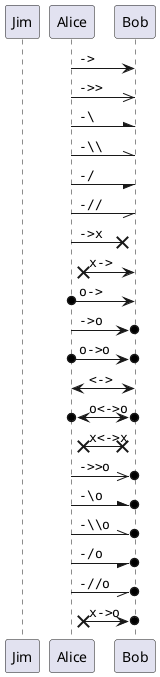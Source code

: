 @startuml
!pragma teoz true
participant Jim as j
participant Alice as a
participant Bob   as b
a ->     b : ""->   ""
a ->>    b : ""->>  ""
a -\     b : ""-\   ""
a -\\    b : ""-\\\\""
a -/     b : ""-/   ""
a -//    b : ""-//  ""
a ->x    b : ""->x  ""
a x->    b : ""x->  ""
a o->    b : ""o->  ""
a ->o    b : ""->o  ""
a o->o   b : ""o->o ""
a <->    b : ""<->  ""
a o<->o  b : ""o<->o""
a x<->x  b : ""x<->x""
a ->>o   b : ""->>o ""
a -\o    b : ""-\o  ""
a -\\o   b : ""-\\\\o""
a -/o    b : ""-/o  ""
a -//o   b : ""-//o ""
a x->o   b : ""x->o ""
@enduml
@startuml
!pragma teoz true
participant Alice as a
participant Bob   as b
a <-     b : ""<-  ""
a <<-    b : ""<<-  ""
a /-     b : ""/-   ""
a //-    b : ""//-""
a \-     b : ""\\-""
a \\-    b : ""\\\\-""
a x<-    b : ""x<-  ""
a <-x    b : ""<-x  ""
a <-o    b : ""<-o  ""
a o<-    b : ""o<-  ""
a o<-o   b : ""o<-o ""
a <->    b : ""<->  ""
a o<->o  b : ""o<->o""
a x<->x  b : ""x<->x""
a o<<-  b : ""o<<- ""
a o/-    b : ""o/-  ""
a o//-   b : ""o//-""
a o\-    b : ""o\\-  ""
a o\\-   b : ""o\\\\-""
a o<-x   b : ""o<-x ""
@enduml
@startuml
!pragma teoz true
participant Alice as a
participant Bob   as b
a ->     a : ""->   ""
a ->>    a : ""->>  ""
a -\     a : ""-\   ""
a -\\    a : ""-\\\\""
a -/     a : ""-/   ""
a -//    a : ""-//  ""
a o->    a : ""o->  ""
a ->o    a : ""->o  ""
a o->o   a : ""o->o ""
a <->    a : ""<->  ""
a o<->o  a : ""o<->o""
a ->>o   a : ""->>o ""
a -\o    a : ""-\o  ""
a -\\o   a : ""-\\\\o""
a -/o    a : ""-/o  ""
a -//o   a : ""-//o ""
@enduml
@startuml
!pragma teoz true
participant Bob as b
participant Alice as a
a <-     a : ""<-""
a o<-     a : ""o<-""
a o<-o     a : ""o<-o""
a <<-    a : ""<<-""
a /-     a : ""/-""
a //-    a : ""//""
a \-     a : ""\-""
a \\-    a : ""\\\\-""
a <-o    a : ""<-o""
a o<-    a : ""o<-""
a o<-o   a : ""o<-o""
a o<<-   a : ""o<<-""
a o/-    a : ""o/-""
a o//-   a : ""o//-""
a o\-    a : ""o\\-""
a o\\-   a : ""o\\\\-""
@enduml
@startuml
!pragma teoz true
participant Bob   as b
participant Alice as a
a <->    a : "" <->""
a o<->o  a : "" o<->o""
a x<->x  a : ""  x<->x""
a x->o   a : ""x->o ""
a ->x    a : ""->x  ""
a x->    a : ""x->  ""
a x<-    a : ""x<-""
a <-X    a : ""<-x""
a o<-x   a : "" o<-x ""
@enduml
@startuml
!pragma teoz true
participant Alice as a
participant Bob   as b
[->      b : ""[->   ""
[->>     b : ""[->>  ""
[-\      b : ""[-\   ""
[-\\     b : ""[-\\\\""
[-/      b : ""[-/   ""
[-//     b : ""[-//  ""
[->x     b : ""[->x  ""
[x->     b : ""[x->  ""
[o->     b : ""[o->  ""
[->o     b : ""[->o  ""
[o->o    b : ""[o->o ""
[<->     b : ""[<->  ""
[o<->o   b : ""[o<->o""
[x<->x   b : ""[x<->x""
[->>o    b : ""[->>o ""
[-\o     b : ""[-\o  ""
[-\\o    b : ""[-\\\\o""
[-/o     b : ""[-/o  ""
[-//o    b : ""[-//o ""
[x->o    b : ""[x->o ""
@enduml
@startuml
!pragma teoz true
participant Alice as a
participant Bob   as b
a ->]      : ""->]   ""
a ->>]     : ""->>]  ""
a -\]      : ""-\]   ""
a -\\]     : ""-\\\\]""
a -/]      : ""-/]   ""
a -//]     : ""-//]  ""
a ->x]     : ""->x]  ""
a x->]     : ""x->]  ""
a o->]     : ""o->]  ""
a ->o]     : ""->o]  ""
a o->o]    : ""o->o] ""
a <->]     : ""<->]  ""
a o<->o]   : ""o<->o]""
a x<->x]   : ""x<->x]""
a ->>o]    : ""->>o] ""
a -\o]     : ""-\o]  ""
a -\\o]    : ""-\\\\o]""
a -/o]     : ""-/o]  ""
a -//o]    : ""-//o] ""
a x->o]    : ""x->o] ""
@enduml
@startuml
Test <<-- Test: the arrow is [now] drawn correctly
Test -->> Test: the arrow is drawn correctly
@enduml
@startuml
skinparam {
   Maxmessagesize 200
}

activate Test
Test <<-- Test : the arrow and text are located inside the Lifeline because they are counted from the right side of the active member's column bar (Lifeline). Which is an incorrect display, right?
Test <<-- Test : also the arrow is not displayed correctly (issue: #1678). (I wonder if the closing of the Lifeline is displayed correctly? Should it also include the arrow before it, i.e. close after it? If not, how do I close the Life Line after the last arrow?)
deactivate Test

@enduml
@startuml
'!pragma teoz true
skin rose
skinparam sequence {
ArrowColor Green
}
'Participant Test
'Participant Testing
'Participant Test2

Testing <- Testing #red: 1st self message, no activation
    note left
      A note on the self message
    endnote
Testing <- Testing ++: 2nd self message, starting activation
Testing <- Testing : 2.5th self message, no change
    note right
      A note on the self message
    endnote
Testing \\-- Testing ++: 3rd self message, staring another activation
Testing <<- Testing : 4th self message, continuing in the current activation
    note left
      A note on the self message
    endnote
Testing <- Testing --: 5th self message, deactivating once

Testing <- Testing : 6th self message, continuing the activation
Testing <- Testing --: 7th self message, exiting the activation
Testing <- Testing : 8th self message, no activation
@enduml

@startuml
skinparam {
   Maxmessagesize 200
}
group Grouping messages
    Test <- Test    : The group frame [now] does draw a border around the text (located on the left side), [no longer] ignores its presence, and also [no longer] ignores the presence of a line.
end
@enduml
@startuml
skinparam {
      Maxmessagesize 200
}

group Grouping messages
    Test <- Test : The group frame [now] does draw a border around the text (located on the left side), [no longer] ignores its presence, and also [no longer] ignores the presence of a line.
note right
  A note on the self message
endnote
end
@enduml
@startuml
skinparam {
      Maxmessagesize 200
}

group Grouping messages
    Test <- Test : The group frame [now] does draw a border around the text (located on the left side), [no longer] ignores its presence, and also [no longer] ignores the presence of a line.
note left
  A note on the self message
endnote
end
@enduml
@startuml
group
    a -> a : This works fine
end
group
    a <- a : This [now works]
end
@enduml
@startuml
Test --> Test: Text
note right: the location of the Comment is correct

Test --> Test: Text
note left: the location of the Comment is correct

Test <-- Test: Text
note right: the location of the Comment is [now correct]

Test <-- Test: Text
note left: the location of the Comment is [now correct]
@enduml
@startuml
!pragma teoz true
skinparam {
  Maxmessagesize 200
}

group Grouping messages
    Test <- Test    : The group frame [now] does draw a border around the text (located on the left side), [lo longer] ignores its presence, and [no longer]] ignores the presence of a line.
    note right
      A note on the self message
    endnote
end
@enduml
@startuml
'!pragma teoz true
skinparam {
  Maxmessagesize 200
}

group Grouping messages
    Test <- Test    : The group frame [now] does draw a border around the text (located on the left side), [lo longer] ignores its presence, and [no longer]] ignores the presence of a line.
    note left
      A note on the self message
    endnote
end
@enduml

@startuml
!pragma teoz true
skin rose
skinparam sequence {
ArrowColor Green
}
'Participant Test
'Participant Testing
'Participant Test2

Testing <- Testing #red: 1st self message, no activation
    note left
      A note on the self message
    endnote
Testing <- Testing ++: 2nd self message, starting activation
Testing <- Testing : 2.5th self message, no change
    note right
      A note on the self message
    endnote
Testing \\-- Testing ++: 3rd self message, staring another activation
Testing <<- Testing : 4th self message, continuing in the current activation
    note left
      A note on the self message
    endnote
Testing <- Testing --: 5th self message, deactivating once

Testing <- Testing : 6th self message, continuing the activation
Testing <- Testing --: 7th self message, exiting the activation
Testing <- Testing : 8th self message, no activation
@enduml
@startuml
!pragma teoz true

Bob -> Alice : hello
rnote right: rnote\n just right
rnote left: rnote\n just left

Bob <- Alice: hello
hnote right: hnote\n just right
hnote left: hnote\n just left

hnote over Alice: hnote\n over \n Alice
hnote left Alice: hnote\n left \n Alice
hnote right Alice: hnote\n right \n Alice
rnote over Alice: rnote\n over \n Alice
rnote left Alice: rnote\n left \n Alice
rnote right Alice: rnote\n right \n Alice

hnote over Bob: hnote\n over \n Bob
hnote left Bob: hnote\n left \n Bob
hnote right Bob: hnote\n right \n Bob
rnote over Bob: rnote\n over \n Bob
rnote left Bob: rnote\n left \n Bob
rnote right Bob: rnote\n right \n Bob

Bob -> Alice : hello
note right: note\n just right
note left: note\n just left
@enduml

@startuml
!pragma teoz true
title very long title on this diagram so that the boarder
skinparam ParticipantPadding 18
skinparam BoxPadding 20
box
participant A
end box
  A -> B
& B -> C
opt#transparent #pink bad?
  A o-> B
 B <-o] : yoloafadfadsfafdasdfasdf
'& C -[hidden]> C /' enlarge opt box '/
end
@enduml
@startuml
!pragma teoz true

group #ffa Group 1
    Particpant_A -> Particpant_B
    activate Particpant_A
    Particpant_A <- Particpant_B
    deactivate Particpant_A
end

group #ffa Group 2
    Particpant_A -> Particpant_B++
    Particpant_A <- Particpant_B--
end

group #ffa Group 3
    Particpant_A -> Particpant_B++
    activate Particpant_A
    Particpant_A <- Particpant_B--
    deactivate Particpant_A
end

group #ffa Group 3b
    Particpant_A -> Particpant_B++
    activate Particpant_A
        Particpant_A -> Particpant_B++
                Particpant_A -> Particpant_B++
                        Particpant_A -> Particpant_B++
                        Particpant_A <- Particpant_B--
                Particpant_A <- Particpant_B--
        Particpant_A <- Particpant_B--
    Particpant_A <- Particpant_B--
    deactivate Particpant_A
end

group #ffa Group 3c
    Particpant_A -> Particpant_B++
    activate Particpant_A
        Particpant_B -> Particpant_A++
                Particpant_B -> Particpant_A++
                                Particpant_B -> Particpant_A++
                                Particpant_B <- Particpant_A--
                Particpant_B <- Particpant_A--
        Particpant_B <- Particpant_A--
    Particpant_A <- Particpant_B--
    deactivate Particpant_A
end


group #ffa Group 4
    Particpant_A -> Particpant_B
    Particpant_A <- Particpant_B
end
@enduml
@startuml
!pragma teoz true
skinparam ParticipantPadding 18
skinparam BoxPadding 20
box
participant A
end box
  A -> B
& B -> C
opt#transparent #pink bad /'in teoz'/
?o-> B : Pre
& B <-o? : yolo and then more to the right
'& C -[hidden]> C /' enlarge opt box '/
end
opt#transparent expand?
[o-> B : Pre
& B <-o? : yolo
'& C -[hidden]> C /' enlarge opt box '/
'& C -[hidden]> B
end
opt#transparent #20DD0090 OK
  A o-> B
& B <-C : yolo and then to the right
'& C -[hidden]> C /' enlarge opt box '/
end
opt#transparent #pink bad?
  A o-> B
 B <-o] : yolo
'& C -[hidden]> C /' enlarge opt box '/
end
@enduml
@startuml
!pragma teoz true
'Issue #656
A -> B++: Get data
& A -> C++:
& A -> D++:
B -->> A--: Data
& C -->> A--:
& D -->> A--:
@enduml
@startuml
!pragma teoz true
'Issue #739 & Forum 14873
autonumber
AAA -> BBB++: Message 0
BBB -[#22A722]> DDD: Message 1
deactivate BBB
activate DDD
& DDD -> EEE: Message 2
note right #red: <-- Expect 1 & 2 to be same row
DDD -[#22A722]> FFF++--: Msg 3
& FFF -> GGG--: Msg 4
note right #red: <-- Expect 3 & 4 to be same row
@enduml
@startuml
!pragma teoz true
'Issue #1094
== Bad I ==
A -> B ++		: ping
note right: Lifeline extends\n past message
B -->? : log
& B -> A --		: pong
== Bad II ==
A -> B 			: ping
Activate B
note right: equally broken\nwithout --/++ notation
B -->? : log
& B -> A 		: pong
Deactivate B
== Good ==
A -> B ++		: ping
note right: but not perfect:\n"log" too close\n to lifeline
B -> A --		: pong
& B -->? : log
== Best ==
A -> B 			: ping
Activate B
note right: Looks perfect!
B -->? : log
Deactivate B
& B -> A 		: pong
@enduml
@startuml
!pragma teoz true
'Forum 13409
activate b
b -> a --++ #red : hello
deactivate a
b -> a : hello2
activate a #green
deactivate a
b -> a ++ #green: hello3
@enduml
@startuml
!pragma teoz true
' Forum 12899 -- requested slight stepping though.
autoactivate on

participant Alice
box "Grouping" #LightBlue
 participant Bob
 participant Charlie
end box
participant Dave

  Alice -> Bob : request
&  Bob -> Charlie : request
&   Charlie -> Dave : request
    Charlie <-- Dave : response
&  Bob <-- Charlie : response
& Alice <-- Bob : response
@enduml
@startuml
!pragma teoz true
'Issue 1099
  A <[#red]-o? ++
  A -> B -- : very long\nmulti-line
& B -> C ++ #red: single
note over C: got it
Deactivate C
====
  A <-o? ++ #green
  A -> B -- : very long\nmulti-line
& B -> C ++ #green : same\nheight
note over C: got it
Deactivate C
====
  A <-o? ++ #red
  'activate A
  A -> B -- : single
& B -> C ++ : very long\nmulti-line
note over C: got it
Deactivate C
@enduml
@startuml
!pragma teoz true
'Issue #1494
'skinparam style strictuml

Actor Mallory as m
Actor Bob as b
Actor Alice as a

activate b
b ->> a --++ : Hi Alice!
a ->> b --++ : Bye Bob!

b ->> a ++ : Bye Alice!
& b ->> m --++ : Bye Alice!

deactivate a
deactivate m
@enduml
@startuml
!pragma teoz true
'Issue #1723
dummy -> A ++: first step

A -> A: test
A -> B --++: second step

B -> B: test
B -> C--: third step

@enduml
@startuml
!pragma teoz true
note over Bob, Alice: teoz true
activate Bob
Bob -> Alice ++--: not ok
Alice-> Alice: style 1
deactivate Alice

activate Bob
Bob -> Alice ++: not ok
deactivate Bob
Alice -> Alice: style 1
deactivate Alice

activate Bob
Bob -> Alice: not ok
deactivate Bob
activate Alice
Alice -> Alice: style 1
deactivate Alice

activate Bob
Bob -> Alice --: not ok
activate Alice
Alice -> Alice: style 2
deactivate Alice
@enduml
@startuml
!pragma teoz true
'also Forum 15191
Bob -> Alice : message
& note right of Alice: ok
Alice -[hidden]> Alice

activate Bob
Bob -> Alice --: deactivate
& note right of Alice: ok

Bob -> Alice ++: activate
& note right of Alice: ok
deactivate Alice

activate Bob
Bob -> Alice --++: act+deact
& note right of Alice: not ok
deactivate Alice
@enduml
@startuml
!pragma teoz true
'Issue #1494 with additional parallel to C.
'skinparam style strictuml

Actor Mallory as m
Actor Bob as b
Actor Alice as a
Actor Charlie as c

activate b
b ->> a --++ : Hi Alice!
a ->> b --++ : Bye Bob!

b ->> a ++ : Bye Alice!
& b ->> m ++ : Bye Alice!
& a ->> c ++: Bye C too!
deactivate b

deactivate a
deactivate m
deactivate c
@enduml

@startuml
'Forum 16663
!pragma teoz true
First -> Second : message
activate First
activate Second
Second ->  First: response
deactivate First
deactivate Second
@enduml


@startuml
!pragma teoz true
'Forum 14803
actor Alice
actor Bob
actor Charlie
actor Dave
Bob -> Alice ++: message1
Alice -> Bob & Dave & Charlie --++: multicast message
@enduml

@startuml
!pragma teoz true
'Issue #656 -- modified
A -> B++: Get data
& B -> C++:a\n2
& C -> D++:
B -->> A--: Data
& C -->> A--:
& D -->> C--:a\n2
@enduml

@startuml
!pragma teoz true
A -> B++: Get data
& B -> C++:a\n2
& C -> D++:
D -->> C--:a\n2
& C -->> A--:
&B -->> A--: Data


@enduml

@startuml
!pragma teoz true
'Issue #656
A -> B++: Get data
& B -> C++:a\n2
& C -> D++: a\n2\n3
@enduml

@startuml
!pragma teoz true

participant Particpant_A
participant Particpant_B
participant Particpant_C

group #ffa Group 1
    Particpant_A -> Particpant_B
    activate Particpant_A
    Particpant_A <- Particpant_B
    deactivate Particpant_A
end

group #ffa Group 2
    Particpant_A -> Particpant_B++
    Particpant_A <- Particpant_B--
end

group #ffa Group 3
    Particpant_A -> Particpant_B++
    activate Particpant_A
        Particpant_A -> Particpant_B++
                Particpant_A -> Particpant_B++
            Particpant_A -> Particpant_B++
            Particpant_B -> Particpant_A : hello
            Particpant_A <- Particpant_B--
                  Particpant_A <- Particpant_B--
        Particpant_A <- Particpant_B--
    Particpant_A <- Particpant_B--
    deactivate Particpant_A
end

group #ffa Group 4
    Particpant_A -> Particpant_B
    Particpant_A <- Particpant_B
end
@enduml

@startuml
!pragma teoz true

browser -> ssl_server.exe : 1
browser -> ssl_server.exe : 2
browser -> ssl_server.exe : 3
browser -> ssl_server.exe : 4
browser -> ssl_server.exe : 5


group SSL Application data
browser -> ssl_server.exe : in
end /' SSL Application data '/


destroy browser

@enduml

@startuml
'!pragma teoz true

group #ffa Group 1
    Particpant_A -> Particpant_B
    activate Particpant_A
    Particpant_A <- Particpant_B
    deactivate Particpant_A
end

group #ffa Group 2
    Particpant_A -> Particpant_B++
    Particpant_A <- Particpant_B--
end

group #ffa Group 3
    Particpant_A -> Particpant_B++
    activate Particpant_A
    Particpant_A <- Particpant_B--
    deactivate Particpant_A
end

group #ffa Group 4
    Particpant_A -> Particpant_B
    Particpant_A <- Particpant_B
end

group #ffa Group 5, Which has a very long header
    Particpant_A -> Particpant_B++
    activate Particpant_A

    Particpant_A <- Particpant_B--
    deactivate Particpant_A
end

group #ffa Group 6, While also has a very long header
    Particpant_A -> Particpant_B
    Particpant_A <- Particpant_B
end
@enduml

@startuml
skinparam {
      Maxmessagesize 200
   }

   group Grouping messages
      Test <<-- Test : The group frame does not draw a border around the text (located on the left side), but ignores its presence, and also ignores the presence of a line.
   end
@enduml

@startuml
group
    a -> a : This works fine
end
group
    a <- a : This does not work
end
@enduml
@startuml
!pragma teoz true

group #ffa Group 1
    Particpant_A -> Particpant_B
    activate Particpant_A
    Particpant_A <- Particpant_B
    deactivate Particpant_A
end

group #ffa Group 2
    Particpant_A -> Particpant_B++
    Particpant_A <- Particpant_B--
end

group #ffa Group 3
    Particpant_A -> Particpant_B++
    activate Particpant_A
    Particpant_A <- Particpant_B--
    deactivate Particpant_A
end

group #ffa Group 3b
    Particpant_A -> Particpant_B++
    activate Particpant_A
        Particpant_A -> Particpant_B++
                Particpant_A -> Particpant_B++
                        Particpant_A -> Particpant_B++
                        Particpant_A <- Particpant_B--
                Particpant_A <- Particpant_B--
        Particpant_A <- Particpant_B--
    Particpant_A <- Particpant_B--
    deactivate Particpant_A
end

'group #ffa Group 3b2
'    Particpant_A -> Particpant_B++
'    activate Particpant_A
'    Particpant_A <- Particpant_B
'    Particpant_A -> Particpant_B !!
'    deactivate Particpant_A
'end
'
'group #ffa Group 3b3
'    Particpant_A -> Particpant_B++
'    activate Particpant_A
'    Particpant_A <- Particpant_B !!
'    deactivate Particpant_B
'end

group #ffa Group 3c
    Particpant_A -> Particpant_B++
    activate Particpant_A
        Particpant_B -> Particpant_A++
                Particpant_B -> Particpant_A++
                                Particpant_B -> Particpant_A++
                                Particpant_B <- Particpant_A--
                Particpant_B <- Particpant_A--
        Particpant_B <- Particpant_A--
    Particpant_A <- Particpant_B--
    deactivate Particpant_A
end


group #ffa Group 4
    Particpant_A -> Particpant_B
    Particpant_A <- Particpant_B
end
@enduml
@startuml
!pragma teoz true

group #ffa Group 1
    Particpant_A -> Particpant_B
    Particpant_A <- Particpant_B
end

group #ffa Group 2
    Particpant_A -> Particpant_B++
    Particpant_A <- Particpant_B--
end
@enduml